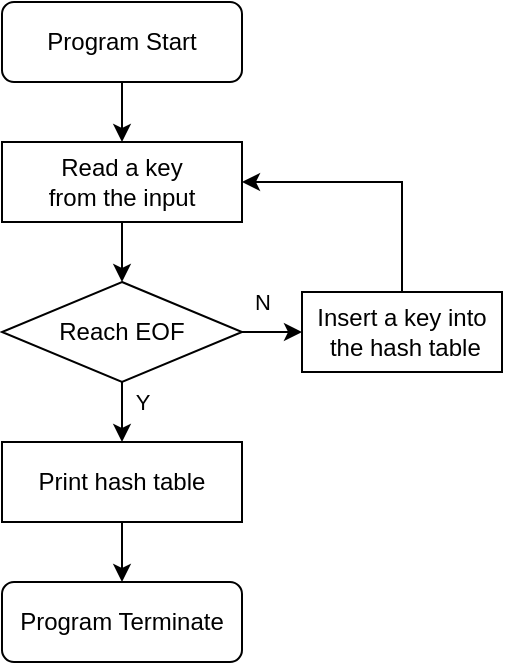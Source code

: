 <mxfile version="13.9.3" type="device"><diagram id="knkOEvoH4lS7hCj30VK_" name="Page-1"><mxGraphModel dx="860" dy="622" grid="1" gridSize="10" guides="1" tooltips="1" connect="1" arrows="1" fold="1" page="1" pageScale="1" pageWidth="850" pageHeight="1100" math="0" shadow="0"><root><mxCell id="0"/><mxCell id="1" parent="0"/><mxCell id="chTJ4LhCG4UlO0Jzlcd4-8" style="edgeStyle=orthogonalEdgeStyle;rounded=0;orthogonalLoop=1;jettySize=auto;html=1;exitX=0.5;exitY=1;exitDx=0;exitDy=0;entryX=0.5;entryY=0;entryDx=0;entryDy=0;" edge="1" parent="1" source="chTJ4LhCG4UlO0Jzlcd4-2" target="chTJ4LhCG4UlO0Jzlcd4-6"><mxGeometry relative="1" as="geometry"/></mxCell><mxCell id="chTJ4LhCG4UlO0Jzlcd4-2" value="&lt;span&gt;Read a key&lt;/span&gt;&lt;br&gt;&lt;span&gt;from the input&lt;/span&gt;" style="rounded=0;whiteSpace=wrap;html=1;" vertex="1" parent="1"><mxGeometry x="40" y="110" width="120" height="40" as="geometry"/></mxCell><mxCell id="chTJ4LhCG4UlO0Jzlcd4-7" style="edgeStyle=orthogonalEdgeStyle;rounded=0;orthogonalLoop=1;jettySize=auto;html=1;exitX=0.5;exitY=1;exitDx=0;exitDy=0;entryX=0.5;entryY=0;entryDx=0;entryDy=0;" edge="1" parent="1" source="chTJ4LhCG4UlO0Jzlcd4-3" target="chTJ4LhCG4UlO0Jzlcd4-2"><mxGeometry relative="1" as="geometry"/></mxCell><mxCell id="chTJ4LhCG4UlO0Jzlcd4-3" value="&lt;span&gt;Program Start&lt;/span&gt;" style="rounded=1;whiteSpace=wrap;html=1;" vertex="1" parent="1"><mxGeometry x="40" y="40" width="120" height="40" as="geometry"/></mxCell><mxCell id="chTJ4LhCG4UlO0Jzlcd4-16" value="" style="edgeStyle=orthogonalEdgeStyle;rounded=0;orthogonalLoop=1;jettySize=auto;html=1;" edge="1" parent="1" source="chTJ4LhCG4UlO0Jzlcd4-5" target="chTJ4LhCG4UlO0Jzlcd4-12"><mxGeometry relative="1" as="geometry"/></mxCell><mxCell id="chTJ4LhCG4UlO0Jzlcd4-5" value="Print hash table" style="rounded=0;whiteSpace=wrap;html=1;" vertex="1" parent="1"><mxGeometry x="40" y="260" width="120" height="40" as="geometry"/></mxCell><mxCell id="chTJ4LhCG4UlO0Jzlcd4-9" value="Y" style="edgeStyle=orthogonalEdgeStyle;rounded=0;orthogonalLoop=1;jettySize=auto;html=1;exitX=0.5;exitY=1;exitDx=0;exitDy=0;entryX=0.5;entryY=0;entryDx=0;entryDy=0;" edge="1" parent="1" source="chTJ4LhCG4UlO0Jzlcd4-6" target="chTJ4LhCG4UlO0Jzlcd4-5"><mxGeometry x="-0.333" y="10" relative="1" as="geometry"><mxPoint as="offset"/></mxGeometry></mxCell><mxCell id="chTJ4LhCG4UlO0Jzlcd4-14" value="N" style="edgeStyle=orthogonalEdgeStyle;rounded=0;orthogonalLoop=1;jettySize=auto;html=1;exitX=1;exitY=0.5;exitDx=0;exitDy=0;entryX=0;entryY=0.5;entryDx=0;entryDy=0;" edge="1" parent="1" source="chTJ4LhCG4UlO0Jzlcd4-6" target="chTJ4LhCG4UlO0Jzlcd4-11"><mxGeometry x="-0.333" y="15" relative="1" as="geometry"><mxPoint as="offset"/></mxGeometry></mxCell><mxCell id="chTJ4LhCG4UlO0Jzlcd4-6" value="Reach EOF" style="rhombus;whiteSpace=wrap;html=1;" vertex="1" parent="1"><mxGeometry x="40" y="180" width="120" height="50" as="geometry"/></mxCell><mxCell id="chTJ4LhCG4UlO0Jzlcd4-15" style="edgeStyle=orthogonalEdgeStyle;rounded=0;orthogonalLoop=1;jettySize=auto;html=1;entryX=1;entryY=0.5;entryDx=0;entryDy=0;" edge="1" parent="1" source="chTJ4LhCG4UlO0Jzlcd4-11" target="chTJ4LhCG4UlO0Jzlcd4-2"><mxGeometry relative="1" as="geometry"><Array as="points"><mxPoint x="240" y="130"/></Array></mxGeometry></mxCell><mxCell id="chTJ4LhCG4UlO0Jzlcd4-11" value="&lt;span&gt;Insert a key into&lt;br&gt;&amp;nbsp;&lt;/span&gt;&lt;span&gt;the hash table&lt;/span&gt;" style="rounded=0;whiteSpace=wrap;html=1;" vertex="1" parent="1"><mxGeometry x="190" y="185" width="100" height="40" as="geometry"/></mxCell><mxCell id="chTJ4LhCG4UlO0Jzlcd4-12" value="Program Terminate" style="rounded=1;whiteSpace=wrap;html=1;" vertex="1" parent="1"><mxGeometry x="40" y="330" width="120" height="40" as="geometry"/></mxCell></root></mxGraphModel></diagram></mxfile>